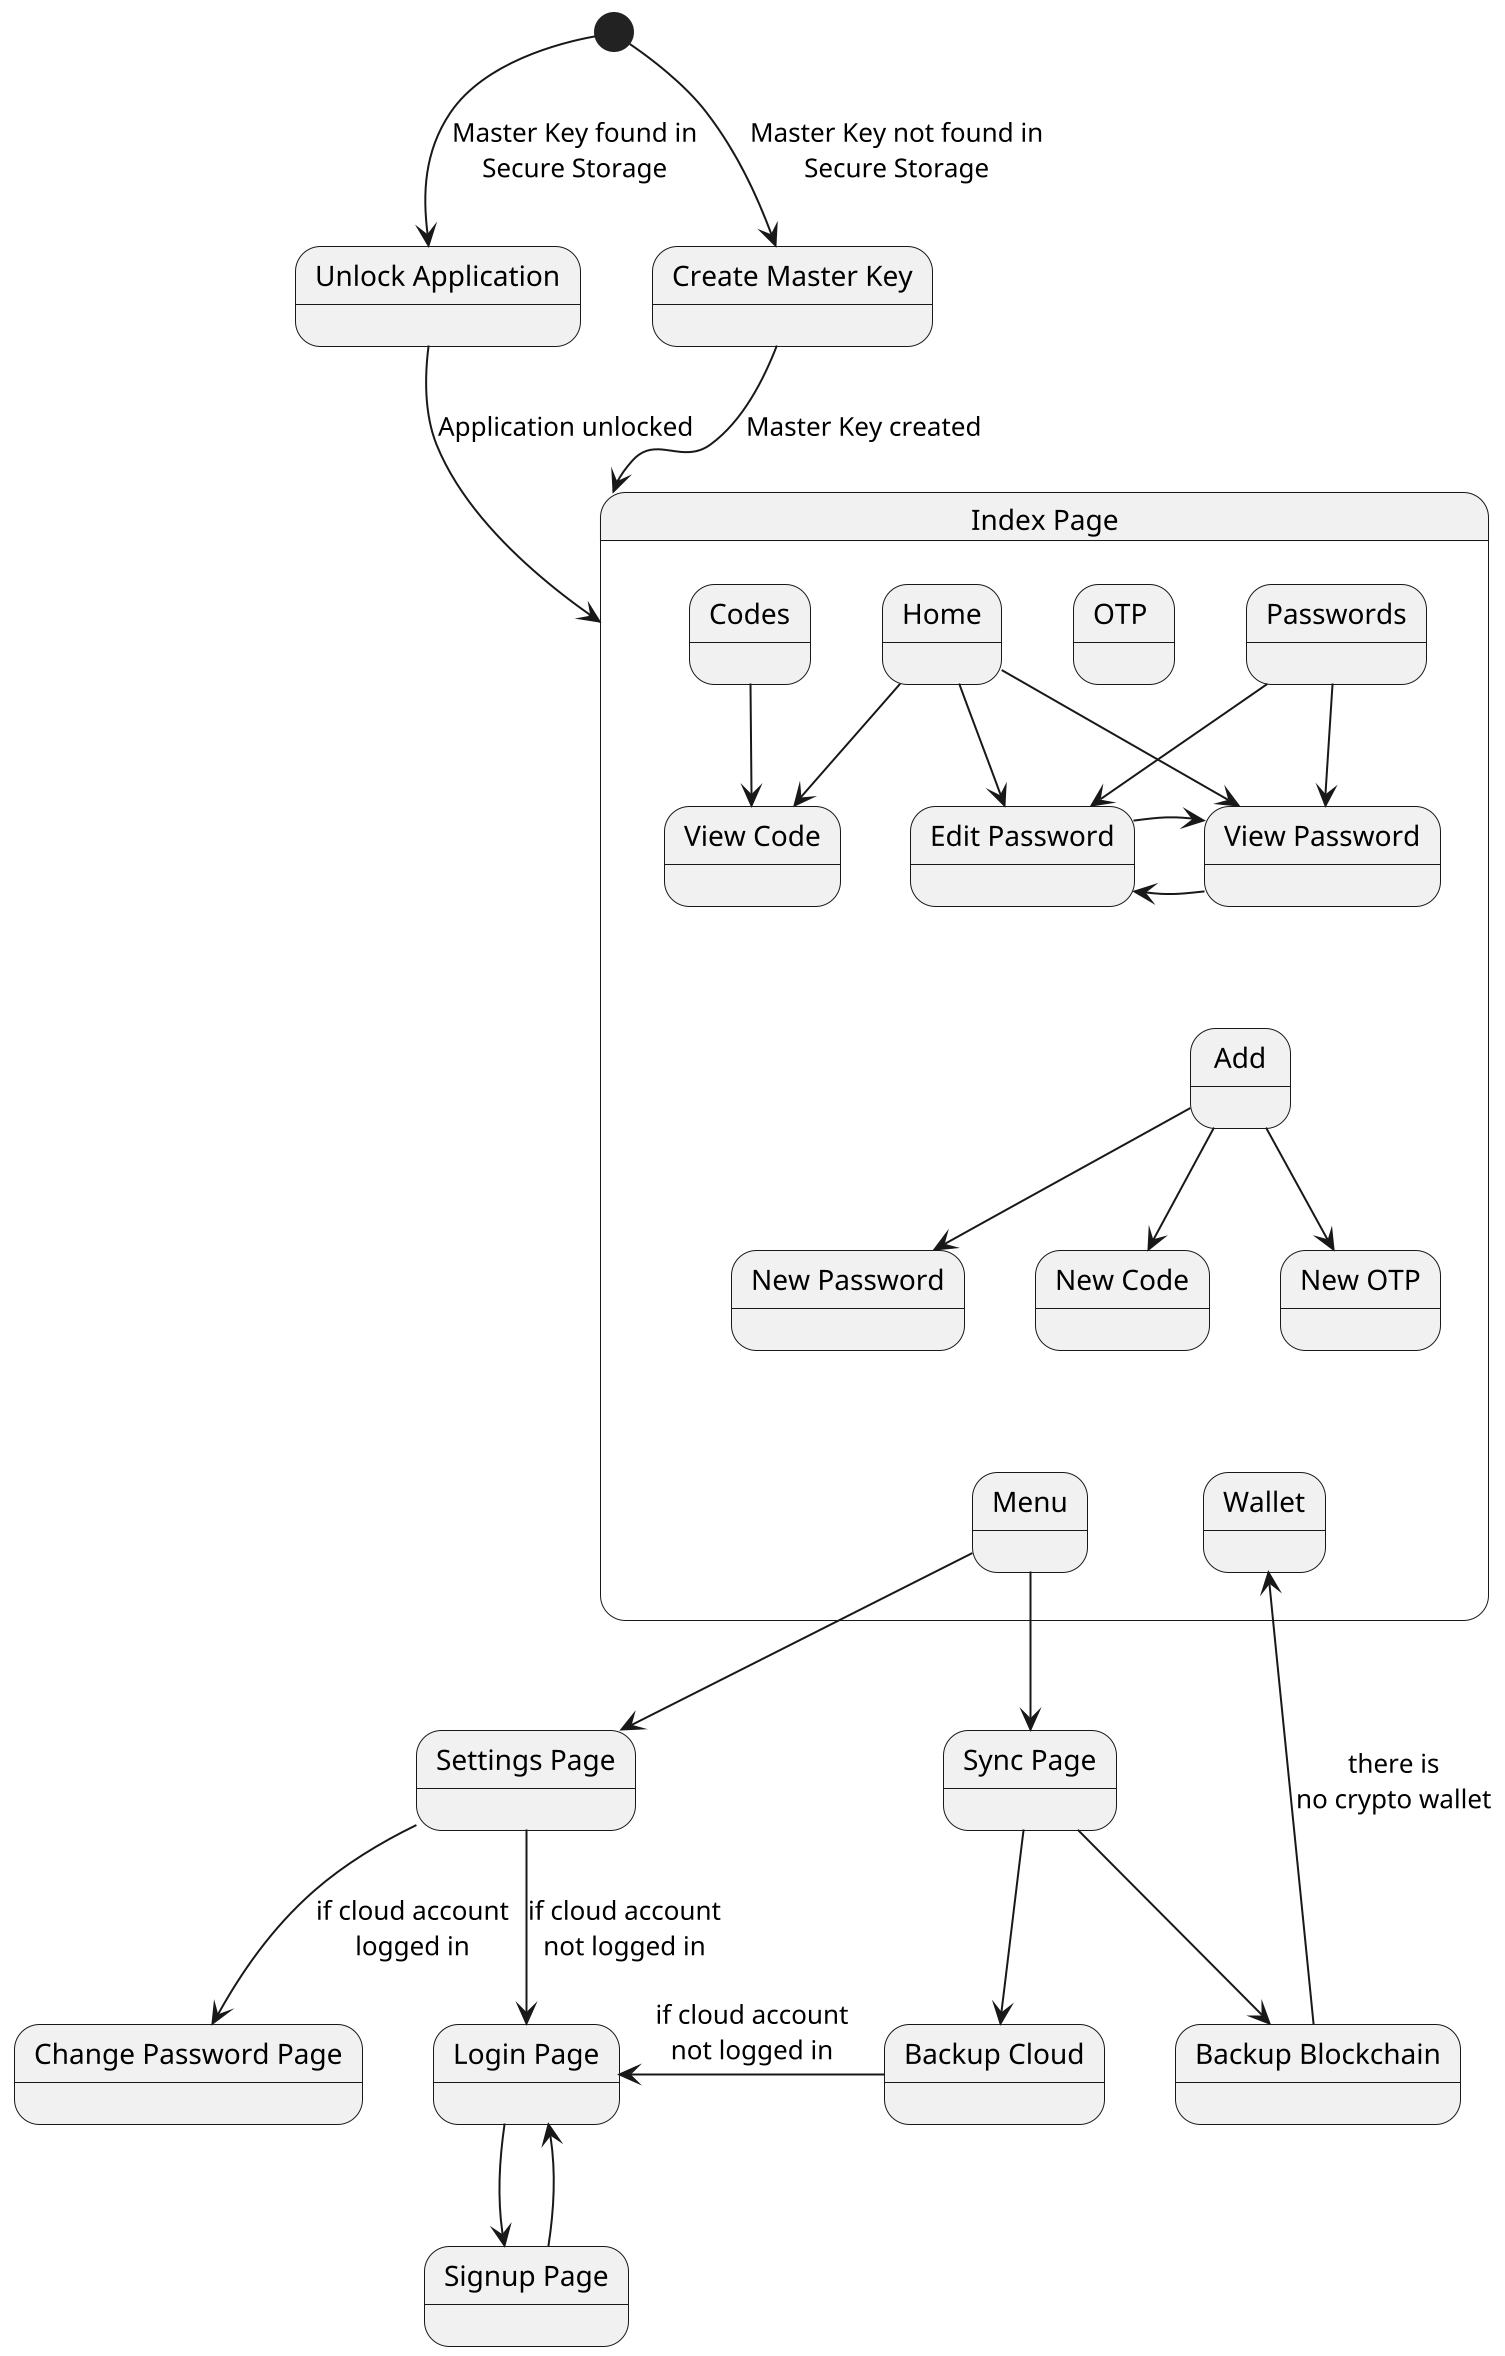 @startuml flow

skinparam DefaultTextAlignment center

scale 2

state "Unlock Application" as unlock
state "Create Master Key" as createMK

state "Index Page" as index {
    state "OTP " as otp
    state "Home" as home
    state "Passwords" as passwords
    state "Codes" as codes
    state "Wallet" as wallet
    state "Add" as add
    state "Menu" as menu
    state "New Password" as newp
    state "View Password" as viewp
    state "Edit Password" as editp
    state "New Code" as newc
    state "View Code" as viewc
    state "New OTP" as newo
    passwords --> viewp
    passwords --> editp
    home --> viewp
    home --> editp
    codes --> viewc
    home --> viewc
    add --> newp
    add --> newc
    add --> newo
    viewp -> editp
    editp -> viewp
    newc -[hidden]-> wallet
    newc -[hidden]-> menu
    otp -[hidden]> passwords
    viewp -[hidden]-> add
}

state "Sync Page" as sync
state "Settings Page" as settings
state "Login Page" as login
state "Signup Page" as signup
state "Change Password Page" as change
state "Backup Cloud" as cbackup
state "Backup Blockchain" as bbackup

[*] --> unlock : Master Key found in\nSecure Storage
[*] --> createMK : Master Key not found in\nSecure Storage
unlock --> index : Application unlocked
createMK --> index : Master Key created
menu --> sync
menu --> settings
settings --> change : if cloud account\nlogged in
settings --> login : if cloud account\nnot logged in
login --> signup
signup --> login
sync --> bbackup
wallet <-- bbackup : there is\nno crypto wallet
sync --> cbackup
login <- cbackup : if cloud account\nnot logged in
change -[hidden]> login

@enduml
